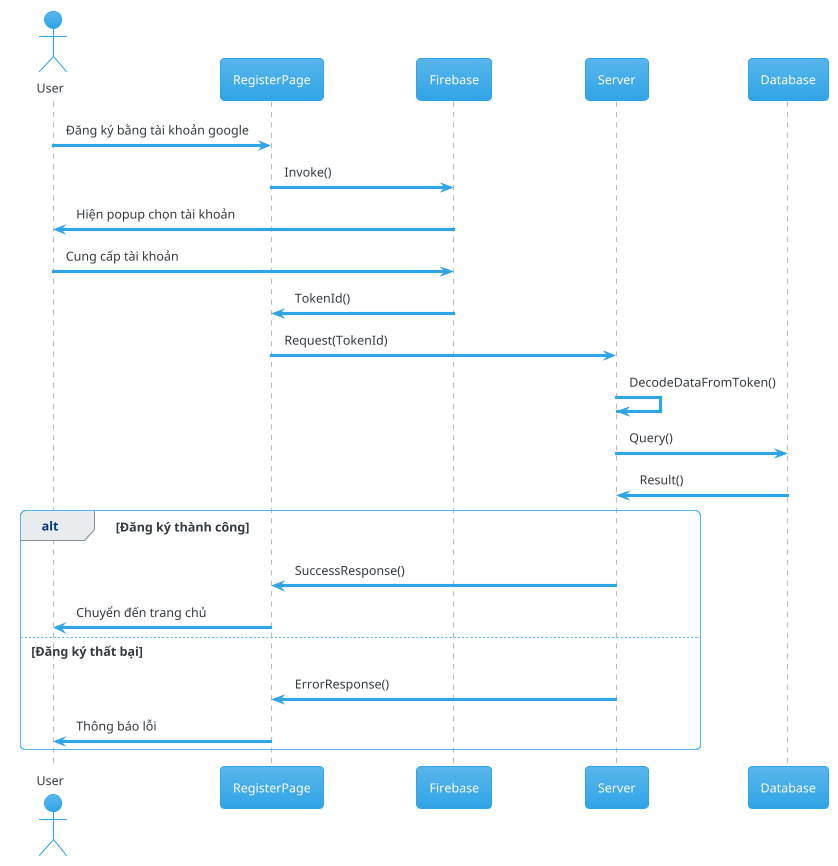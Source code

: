 @startuml 02_register_with_google
!theme cerulean

actor       User       as u
participant RegisterPage as rp
participant Firebase as f
participant Server as s
participant Database as d

u   -> rp : Đăng ký bằng tài khoản google
rp  -> f  : Invoke()
f   -> u  : Hiện popup chọn tài khoản
u   -> f  : Cung cấp tài khoản
f   -> rp : TokenId()
rp  -> s  : Request(TokenId)
s   -> s  : DecodeDataFromToken()
s   -> d  : Query()
d   -> s  : Result()

alt Đăng ký thành công
  s   -> rp : SuccessResponse()
  rp  -> u  : Chuyển đến trang chủ
else Đăng ký thất bại
  s   -> rp : ErrorResponse()
  rp  -> u  : Thông báo lỗi
end

@enduml
